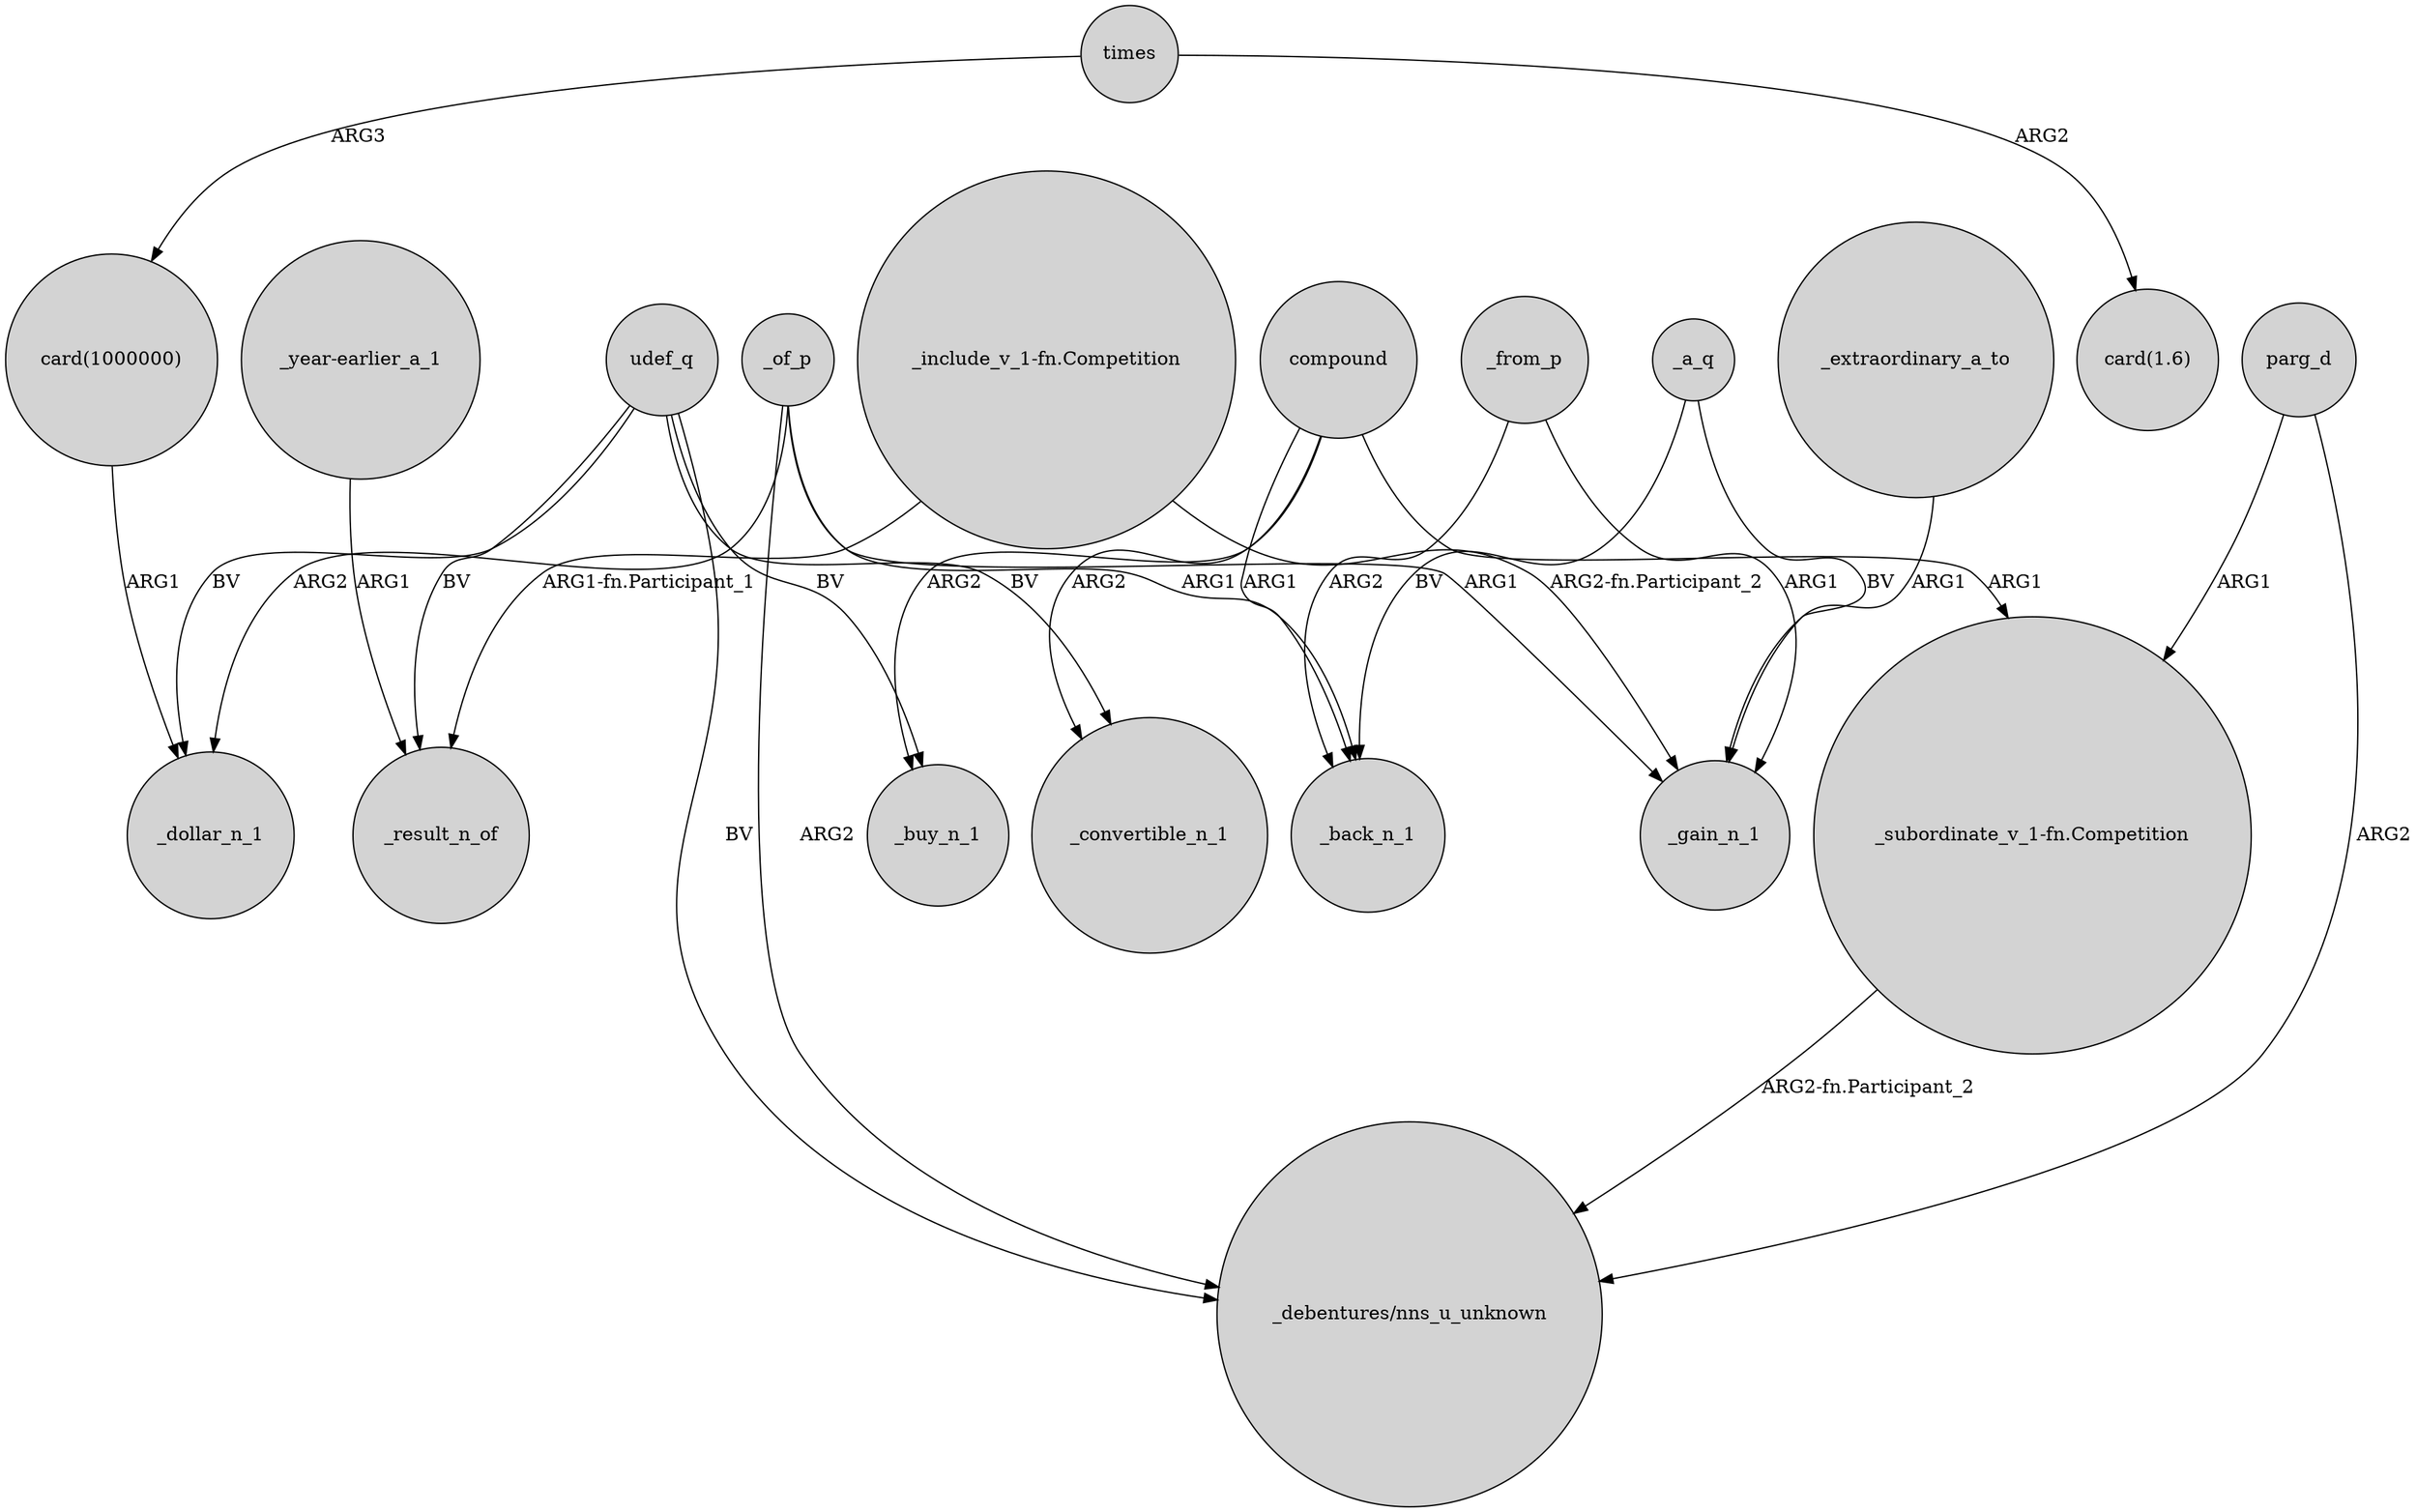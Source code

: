 digraph {
	node [shape=circle style=filled]
	_of_p -> "_debentures/nns_u_unknown" [label=ARG2]
	_of_p -> _back_n_1 [label=ARG1]
	"_include_v_1-fn.Competition" -> _result_n_of [label="ARG1-fn.Participant_1"]
	udef_q -> _convertible_n_1 [label=BV]
	times -> "card(1.6)" [label=ARG2]
	"_subordinate_v_1-fn.Competition" -> "_debentures/nns_u_unknown" [label="ARG2-fn.Participant_2"]
	compound -> _buy_n_1 [label=ARG2]
	times -> "card(1000000)" [label=ARG3]
	udef_q -> _buy_n_1 [label=BV]
	_a_q -> _back_n_1 [label=BV]
	_of_p -> _gain_n_1 [label=ARG1]
	_from_p -> _back_n_1 [label=ARG2]
	parg_d -> "_debentures/nns_u_unknown" [label=ARG2]
	udef_q -> _dollar_n_1 [label=BV]
	_a_q -> _gain_n_1 [label=BV]
	"card(1000000)" -> _dollar_n_1 [label=ARG1]
	"_include_v_1-fn.Competition" -> _gain_n_1 [label="ARG2-fn.Participant_2"]
	parg_d -> "_subordinate_v_1-fn.Competition" [label=ARG1]
	compound -> _convertible_n_1 [label=ARG2]
	_extraordinary_a_to -> _gain_n_1 [label=ARG1]
	"_year-earlier_a_1" -> _result_n_of [label=ARG1]
	compound -> _back_n_1 [label=ARG1]
	compound -> "_subordinate_v_1-fn.Competition" [label=ARG1]
	udef_q -> "_debentures/nns_u_unknown" [label=BV]
	_of_p -> _dollar_n_1 [label=ARG2]
	_from_p -> _gain_n_1 [label=ARG1]
	udef_q -> _result_n_of [label=BV]
}
